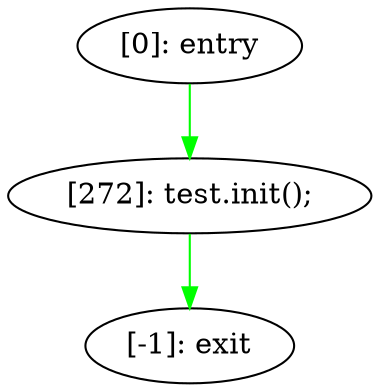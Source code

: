 digraph {
"0" [label="[272]: test.init();\n"] 
"1" [label="[-1]: exit"] 
"2" [label="[0]: entry"] 
"0" -> "1" [label="" color="green"] 
"2" -> "0" [label="" color="green"] 
}
